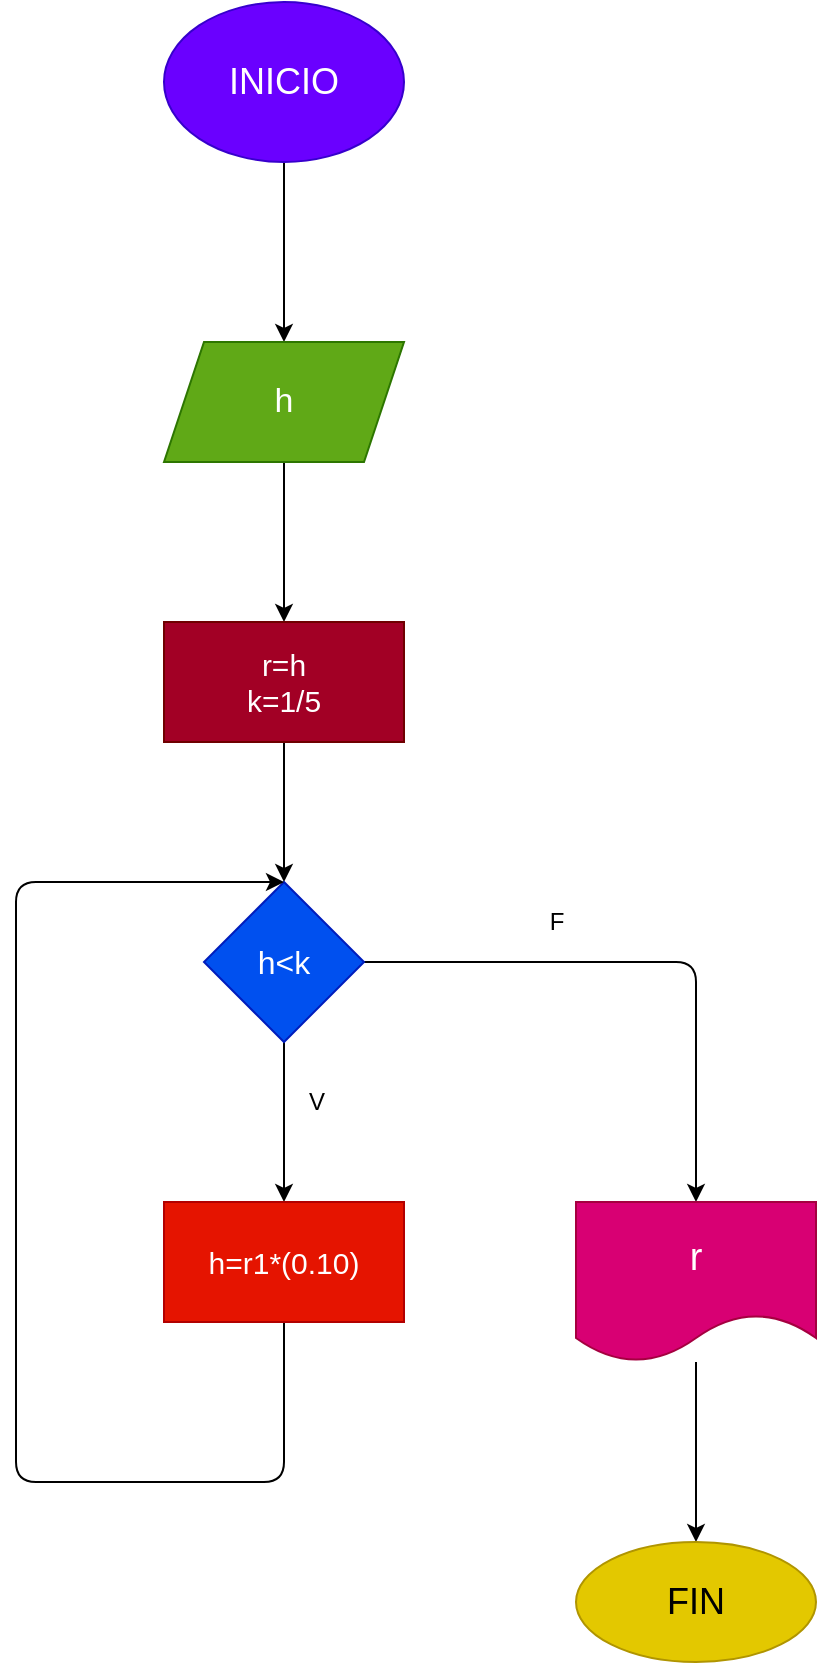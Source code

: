 <mxfile>
    <diagram id="LT-ukCQReviVv8DujH0O" name="Página-1">
        <mxGraphModel dx="1162" dy="790" grid="1" gridSize="10" guides="1" tooltips="1" connect="1" arrows="1" fold="1" page="1" pageScale="1" pageWidth="827" pageHeight="1169" math="0" shadow="0">
            <root>
                <mxCell id="0"/>
                <mxCell id="1" parent="0"/>
                <mxCell id="4" value="" style="edgeStyle=none;html=1;" edge="1" parent="1" source="2" target="3">
                    <mxGeometry relative="1" as="geometry"/>
                </mxCell>
                <mxCell id="2" value="&lt;font style=&quot;font-size: 18px&quot;&gt;INICIO&lt;/font&gt;" style="ellipse;whiteSpace=wrap;html=1;fillColor=#6a00ff;fontColor=#ffffff;strokeColor=#3700CC;" vertex="1" parent="1">
                    <mxGeometry x="354" width="120" height="80" as="geometry"/>
                </mxCell>
                <mxCell id="6" value="" style="edgeStyle=none;html=1;" edge="1" parent="1" source="3" target="5">
                    <mxGeometry relative="1" as="geometry"/>
                </mxCell>
                <mxCell id="3" value="&lt;font style=&quot;font-size: 17px&quot;&gt;h&lt;/font&gt;" style="shape=parallelogram;perimeter=parallelogramPerimeter;whiteSpace=wrap;html=1;fixedSize=1;fillColor=#60a917;fontColor=#ffffff;strokeColor=#2D7600;" vertex="1" parent="1">
                    <mxGeometry x="354" y="170" width="120" height="60" as="geometry"/>
                </mxCell>
                <mxCell id="8" value="" style="edgeStyle=none;html=1;" edge="1" parent="1" source="5" target="7">
                    <mxGeometry relative="1" as="geometry"/>
                </mxCell>
                <mxCell id="5" value="&lt;font style=&quot;font-size: 15px&quot;&gt;r=h&lt;br&gt;k=1/5&lt;/font&gt;" style="whiteSpace=wrap;html=1;fillColor=#a20025;fontColor=#ffffff;strokeColor=#6F0000;" vertex="1" parent="1">
                    <mxGeometry x="354" y="310" width="120" height="60" as="geometry"/>
                </mxCell>
                <mxCell id="11" value="" style="edgeStyle=none;html=1;" edge="1" parent="1" source="7" target="10">
                    <mxGeometry relative="1" as="geometry"/>
                </mxCell>
                <mxCell id="14" value="" style="edgeStyle=none;html=1;" edge="1" parent="1" source="7" target="13">
                    <mxGeometry relative="1" as="geometry">
                        <Array as="points">
                            <mxPoint x="620" y="480"/>
                        </Array>
                    </mxGeometry>
                </mxCell>
                <mxCell id="7" value="&lt;font style=&quot;font-size: 16px&quot;&gt;h&amp;lt;k&lt;/font&gt;" style="rhombus;whiteSpace=wrap;html=1;fillColor=#0050ef;fontColor=#ffffff;strokeColor=#001DBC;" vertex="1" parent="1">
                    <mxGeometry x="374" y="440" width="80" height="80" as="geometry"/>
                </mxCell>
                <mxCell id="9" value="" style="endArrow=classic;html=1;entryX=0.5;entryY=0;entryDx=0;entryDy=0;exitX=0.5;exitY=1;exitDx=0;exitDy=0;" edge="1" parent="1" source="10" target="7">
                    <mxGeometry width="50" height="50" relative="1" as="geometry">
                        <mxPoint x="310" y="530" as="sourcePoint"/>
                        <mxPoint x="464" y="470" as="targetPoint"/>
                        <Array as="points">
                            <mxPoint x="414" y="740"/>
                            <mxPoint x="360" y="740"/>
                            <mxPoint x="280" y="740"/>
                            <mxPoint x="280" y="600"/>
                            <mxPoint x="280" y="440"/>
                        </Array>
                    </mxGeometry>
                </mxCell>
                <mxCell id="10" value="&lt;font style=&quot;font-size: 15px&quot;&gt;h=r1*(0.10)&lt;/font&gt;" style="whiteSpace=wrap;html=1;fillColor=#e51400;fontColor=#ffffff;strokeColor=#B20000;" vertex="1" parent="1">
                    <mxGeometry x="354" y="600" width="120" height="60" as="geometry"/>
                </mxCell>
                <mxCell id="16" value="" style="edgeStyle=none;html=1;" edge="1" parent="1" source="13" target="15">
                    <mxGeometry relative="1" as="geometry"/>
                </mxCell>
                <mxCell id="13" value="&lt;font style=&quot;font-size: 19px&quot;&gt;r&lt;/font&gt;" style="shape=document;whiteSpace=wrap;html=1;boundedLbl=1;fillColor=#d80073;fontColor=#ffffff;strokeColor=#A50040;" vertex="1" parent="1">
                    <mxGeometry x="560" y="600" width="120" height="80" as="geometry"/>
                </mxCell>
                <mxCell id="15" value="&lt;font style=&quot;font-size: 18px&quot;&gt;FIN&lt;/font&gt;" style="ellipse;whiteSpace=wrap;html=1;fillColor=#e3c800;fontColor=#000000;strokeColor=#B09500;" vertex="1" parent="1">
                    <mxGeometry x="560" y="770" width="120" height="60" as="geometry"/>
                </mxCell>
                <mxCell id="17" value="V" style="text;html=1;resizable=0;autosize=1;align=center;verticalAlign=middle;points=[];fillColor=none;strokeColor=none;rounded=0;" vertex="1" parent="1">
                    <mxGeometry x="420" y="540" width="20" height="20" as="geometry"/>
                </mxCell>
                <mxCell id="18" value="F" style="text;html=1;resizable=0;autosize=1;align=center;verticalAlign=middle;points=[];fillColor=none;strokeColor=none;rounded=0;" vertex="1" parent="1">
                    <mxGeometry x="540" y="450" width="20" height="20" as="geometry"/>
                </mxCell>
            </root>
        </mxGraphModel>
    </diagram>
</mxfile>